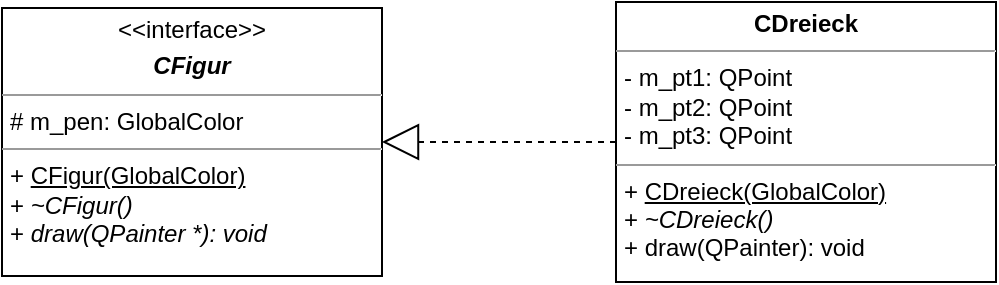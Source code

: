 <mxfile version="11.3.0" type="device" pages="1"><diagram name="Page-1" id="c4acf3e9-155e-7222-9cf6-157b1a14988f"><mxGraphModel dx="668" dy="468" grid="1" gridSize="10" guides="1" tooltips="1" connect="1" arrows="1" fold="1" page="1" pageScale="1" pageWidth="850" pageHeight="1100" background="#ffffff" math="0" shadow="0"><root><mxCell id="0"/><mxCell id="1" parent="0"/><mxCell id="5d2195bd80daf111-15" value="&lt;p style=&quot;margin: 0px ; margin-top: 4px ; text-align: center&quot;&gt;&amp;lt;&amp;lt;interface&amp;gt;&amp;gt;&lt;/p&gt;&lt;p style=&quot;margin: 0px ; margin-top: 4px ; text-align: center&quot;&gt;&lt;b&gt;&lt;i&gt;CFigur&lt;/i&gt;&lt;/b&gt;&lt;/p&gt;&lt;hr size=&quot;1&quot;&gt;&lt;p style=&quot;margin: 0px ; margin-left: 4px&quot;&gt;# m_pen: GlobalColor&lt;br&gt;&lt;/p&gt;&lt;hr size=&quot;1&quot;&gt;&lt;p style=&quot;margin: 0px ; margin-left: 4px&quot;&gt;+ &lt;u&gt;CFigur(GlobalColor)&lt;/u&gt;&lt;/p&gt;&lt;p style=&quot;margin: 0px ; margin-left: 4px&quot;&gt;+ &lt;i&gt;~CFigur()&lt;/i&gt;&lt;/p&gt;&lt;p style=&quot;margin: 0px ; margin-left: 4px&quot;&gt;+ &lt;i&gt;draw(QPainter *): void&lt;/i&gt;&lt;/p&gt;" style="verticalAlign=top;align=left;overflow=fill;fontSize=12;fontFamily=Helvetica;html=1;rounded=0;shadow=0;comic=0;labelBackgroundColor=none;strokeColor=#000000;strokeWidth=1;fillColor=#ffffff;" parent="1" vertex="1"><mxGeometry x="248" y="393" width="190" height="134" as="geometry"/></mxCell><mxCell id="VEHXpF7Ukb8dkT4nCekU-1" value="&lt;p style=&quot;margin: 0px ; margin-top: 4px ; text-align: center&quot;&gt;&lt;b&gt;CDreieck&lt;/b&gt;&lt;/p&gt;&lt;hr size=&quot;1&quot;&gt;&lt;p style=&quot;margin: 0px ; margin-left: 4px&quot;&gt;- m_pt1: QPoint&lt;br&gt;- m_pt2: QPoint&lt;br&gt;&lt;/p&gt;&lt;p style=&quot;margin: 0px ; margin-left: 4px&quot;&gt;- m_pt3: QPoint&lt;br&gt;&lt;/p&gt;&lt;hr size=&quot;1&quot;&gt;&lt;p style=&quot;margin: 0px ; margin-left: 4px&quot;&gt;+ &lt;u&gt;CDreieck(GlobalColor)&lt;/u&gt;&lt;/p&gt;&lt;p style=&quot;margin: 0px ; margin-left: 4px&quot;&gt;+ &lt;i&gt;~CDreieck()&lt;/i&gt;&lt;/p&gt;&lt;p style=&quot;margin: 0px ; margin-left: 4px&quot;&gt;+ draw(QPainter): void&lt;/p&gt;" style="verticalAlign=top;align=left;overflow=fill;fontSize=12;fontFamily=Helvetica;html=1;rounded=0;shadow=0;comic=0;labelBackgroundColor=none;strokeColor=#000000;strokeWidth=1;fillColor=#ffffff;" parent="1" vertex="1"><mxGeometry x="555" y="390" width="190" height="140" as="geometry"/></mxCell><mxCell id="VEHXpF7Ukb8dkT4nCekU-2" value="" style="endArrow=block;endSize=16;endFill=0;html=1;entryX=1;entryY=0.5;entryDx=0;entryDy=0;exitX=0;exitY=0.5;exitDx=0;exitDy=0;dashed=1;" parent="1" source="VEHXpF7Ukb8dkT4nCekU-1" target="5d2195bd80daf111-15" edge="1"><mxGeometry width="160" relative="1" as="geometry"><mxPoint x="310" y="540" as="sourcePoint"/><mxPoint x="470" y="540" as="targetPoint"/></mxGeometry></mxCell></root></mxGraphModel></diagram></mxfile>